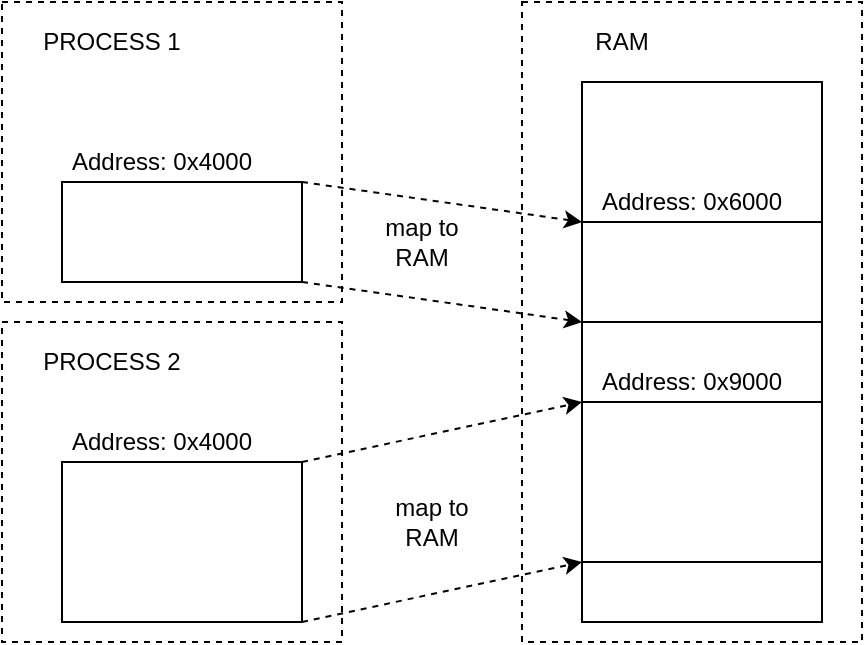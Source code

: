 <mxfile version="13.4.2" type="device"><diagram id="gH3hNfi7hUSOMoVBrCYr" name="Page-1"><mxGraphModel dx="1037" dy="539" grid="1" gridSize="10" guides="1" tooltips="1" connect="1" arrows="1" fold="1" page="1" pageScale="1" pageWidth="850" pageHeight="1100" math="0" shadow="0"><root><mxCell id="0"/><mxCell id="1" parent="0"/><mxCell id="H3R9-TW6yB3iZrOKwDjj-14" value="" style="rounded=0;whiteSpace=wrap;html=1;fillColor=none;dashed=1;" vertex="1" parent="1"><mxGeometry x="230" y="240" width="170" height="160" as="geometry"/></mxCell><mxCell id="H3R9-TW6yB3iZrOKwDjj-13" value="" style="rounded=0;whiteSpace=wrap;html=1;fillColor=none;dashed=1;" vertex="1" parent="1"><mxGeometry x="230" y="80" width="170" height="150" as="geometry"/></mxCell><mxCell id="H3R9-TW6yB3iZrOKwDjj-1" value="" style="rounded=0;whiteSpace=wrap;html=1;fillColor=none;dashed=1;" vertex="1" parent="1"><mxGeometry x="490" y="80" width="170" height="320" as="geometry"/></mxCell><mxCell id="H3R9-TW6yB3iZrOKwDjj-3" value="" style="rounded=0;whiteSpace=wrap;html=1;" vertex="1" parent="1"><mxGeometry x="520" y="190" width="120" height="50" as="geometry"/></mxCell><mxCell id="H3R9-TW6yB3iZrOKwDjj-5" value="" style="rounded=0;whiteSpace=wrap;html=1;" vertex="1" parent="1"><mxGeometry x="520" y="240" width="120" height="40" as="geometry"/></mxCell><mxCell id="H3R9-TW6yB3iZrOKwDjj-6" value="" style="rounded=0;whiteSpace=wrap;html=1;" vertex="1" parent="1"><mxGeometry x="520" y="360" width="120" height="30" as="geometry"/></mxCell><mxCell id="H3R9-TW6yB3iZrOKwDjj-7" value="RAM" style="text;html=1;strokeColor=none;fillColor=none;align=center;verticalAlign=middle;whiteSpace=wrap;rounded=0;dashed=1;" vertex="1" parent="1"><mxGeometry x="520" y="90" width="40" height="20" as="geometry"/></mxCell><mxCell id="H3R9-TW6yB3iZrOKwDjj-8" value="" style="rounded=0;whiteSpace=wrap;html=1;" vertex="1" parent="1"><mxGeometry x="520" y="280" width="120" height="80" as="geometry"/></mxCell><mxCell id="H3R9-TW6yB3iZrOKwDjj-20" style="rounded=0;orthogonalLoop=1;jettySize=auto;html=1;exitX=1;exitY=0;exitDx=0;exitDy=0;entryX=0;entryY=0;entryDx=0;entryDy=0;dashed=1;" edge="1" parent="1" source="H3R9-TW6yB3iZrOKwDjj-11" target="H3R9-TW6yB3iZrOKwDjj-3"><mxGeometry relative="1" as="geometry"/></mxCell><mxCell id="H3R9-TW6yB3iZrOKwDjj-21" style="edgeStyle=none;rounded=0;orthogonalLoop=1;jettySize=auto;html=1;exitX=1;exitY=1;exitDx=0;exitDy=0;entryX=0;entryY=1;entryDx=0;entryDy=0;dashed=1;" edge="1" parent="1" source="H3R9-TW6yB3iZrOKwDjj-11" target="H3R9-TW6yB3iZrOKwDjj-3"><mxGeometry relative="1" as="geometry"/></mxCell><mxCell id="H3R9-TW6yB3iZrOKwDjj-11" value="" style="rounded=0;whiteSpace=wrap;html=1;" vertex="1" parent="1"><mxGeometry x="260" y="170" width="120" height="50" as="geometry"/></mxCell><mxCell id="H3R9-TW6yB3iZrOKwDjj-22" style="edgeStyle=none;rounded=0;orthogonalLoop=1;jettySize=auto;html=1;exitX=1;exitY=0;exitDx=0;exitDy=0;entryX=0;entryY=0;entryDx=0;entryDy=0;dashed=1;" edge="1" parent="1" source="H3R9-TW6yB3iZrOKwDjj-12" target="H3R9-TW6yB3iZrOKwDjj-8"><mxGeometry relative="1" as="geometry"/></mxCell><mxCell id="H3R9-TW6yB3iZrOKwDjj-23" style="edgeStyle=none;rounded=0;orthogonalLoop=1;jettySize=auto;html=1;exitX=1;exitY=1;exitDx=0;exitDy=0;entryX=0;entryY=1;entryDx=0;entryDy=0;dashed=1;" edge="1" parent="1" source="H3R9-TW6yB3iZrOKwDjj-12" target="H3R9-TW6yB3iZrOKwDjj-8"><mxGeometry relative="1" as="geometry"/></mxCell><mxCell id="H3R9-TW6yB3iZrOKwDjj-12" value="" style="rounded=0;whiteSpace=wrap;html=1;" vertex="1" parent="1"><mxGeometry x="260" y="310" width="120" height="80" as="geometry"/></mxCell><mxCell id="H3R9-TW6yB3iZrOKwDjj-15" value="PROCESS 1" style="text;html=1;strokeColor=none;fillColor=none;align=center;verticalAlign=middle;whiteSpace=wrap;rounded=0;dashed=1;" vertex="1" parent="1"><mxGeometry x="240" y="90" width="90" height="20" as="geometry"/></mxCell><mxCell id="H3R9-TW6yB3iZrOKwDjj-16" value="PROCESS 2" style="text;html=1;strokeColor=none;fillColor=none;align=center;verticalAlign=middle;whiteSpace=wrap;rounded=0;dashed=1;" vertex="1" parent="1"><mxGeometry x="240" y="250" width="90" height="20" as="geometry"/></mxCell><mxCell id="H3R9-TW6yB3iZrOKwDjj-17" value="" style="rounded=0;whiteSpace=wrap;html=1;" vertex="1" parent="1"><mxGeometry x="520" y="120" width="120" height="70" as="geometry"/></mxCell><mxCell id="H3R9-TW6yB3iZrOKwDjj-18" value="Address: 0x4000" style="text;html=1;strokeColor=none;fillColor=none;align=center;verticalAlign=middle;whiteSpace=wrap;rounded=0;dashed=1;" vertex="1" parent="1"><mxGeometry x="260" y="290" width="100" height="20" as="geometry"/></mxCell><mxCell id="H3R9-TW6yB3iZrOKwDjj-19" value="Address: 0x4000" style="text;html=1;strokeColor=none;fillColor=none;align=center;verticalAlign=middle;whiteSpace=wrap;rounded=0;dashed=1;" vertex="1" parent="1"><mxGeometry x="260" y="150" width="100" height="20" as="geometry"/></mxCell><mxCell id="H3R9-TW6yB3iZrOKwDjj-24" value="Address: 0x6000" style="text;html=1;strokeColor=none;fillColor=none;align=center;verticalAlign=middle;whiteSpace=wrap;rounded=0;dashed=1;" vertex="1" parent="1"><mxGeometry x="525" y="170" width="100" height="20" as="geometry"/></mxCell><mxCell id="H3R9-TW6yB3iZrOKwDjj-25" value="Address: 0x9000" style="text;html=1;strokeColor=none;fillColor=none;align=center;verticalAlign=middle;whiteSpace=wrap;rounded=0;dashed=1;" vertex="1" parent="1"><mxGeometry x="525" y="260" width="100" height="20" as="geometry"/></mxCell><mxCell id="H3R9-TW6yB3iZrOKwDjj-26" value="map to RAM" style="text;html=1;strokeColor=none;fillColor=none;align=center;verticalAlign=middle;whiteSpace=wrap;rounded=0;dashed=1;" vertex="1" parent="1"><mxGeometry x="425" y="330" width="40" height="20" as="geometry"/></mxCell><mxCell id="H3R9-TW6yB3iZrOKwDjj-27" value="map to RAM" style="text;html=1;strokeColor=none;fillColor=none;align=center;verticalAlign=middle;whiteSpace=wrap;rounded=0;dashed=1;" vertex="1" parent="1"><mxGeometry x="420" y="190" width="40" height="20" as="geometry"/></mxCell></root></mxGraphModel></diagram></mxfile>